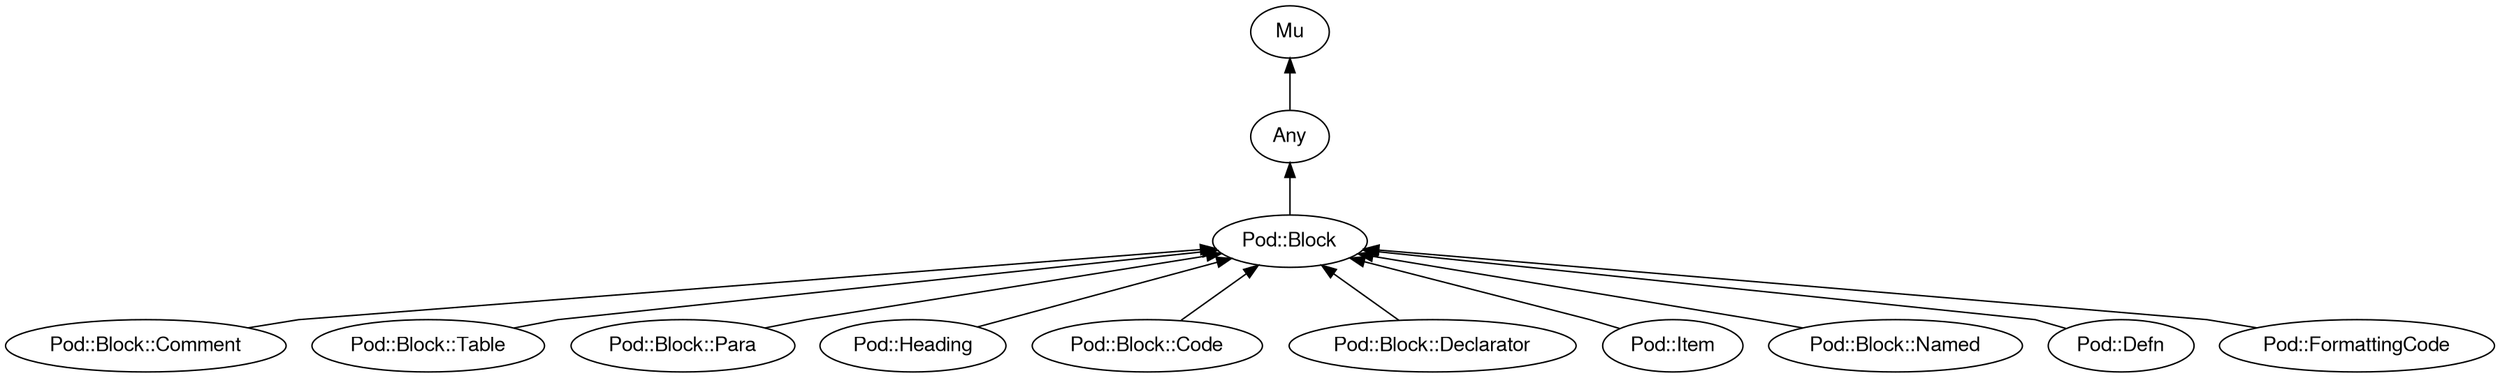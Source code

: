 digraph "perl6-type-graph" {
    rankdir=BT;
    splines=polyline;
    overlap=false; 
    // Types
    "Pod::Block" [color="#000000", fontcolor="#000000", href="/type/Pod::Block", fontname="FreeSans"];
    "Mu" [color="#000000", fontcolor="#000000", href="/type/Mu", fontname="FreeSans"];
    "Any" [color="#000000", fontcolor="#000000", href="/type/Any", fontname="FreeSans"];
    "Pod::Block::Comment" [color="#000000", fontcolor="#000000", href="/type/Pod::Block::Comment", fontname="FreeSans"];
    "Pod::Block::Table" [color="#000000", fontcolor="#000000", href="/type/Pod::Block::Table", fontname="FreeSans"];
    "Pod::Block::Para" [color="#000000", fontcolor="#000000", href="/type/Pod::Block::Para", fontname="FreeSans"];
    "Pod::Heading" [color="#000000", fontcolor="#000000", href="/type/Pod::Heading", fontname="FreeSans"];
    "Pod::Block::Code" [color="#000000", fontcolor="#000000", href="/type/Pod::Block::Code", fontname="FreeSans"];
    "Pod::Block::Declarator" [color="#000000", fontcolor="#000000", href="/type/Pod::Block::Declarator", fontname="FreeSans"];
    "Pod::Item" [color="#000000", fontcolor="#000000", href="/type/Pod::Item", fontname="FreeSans"];
    "Pod::Block::Named" [color="#000000", fontcolor="#000000", href="/type/Pod::Block::Named", fontname="FreeSans"];
    "Pod::Defn" [color="#000000", fontcolor="#000000", href="/type/Pod::Defn", fontname="FreeSans"];
    "Pod::FormattingCode" [color="#000000", fontcolor="#000000", href="/type/Pod::FormattingCode", fontname="FreeSans"];

    // Superclasses
    "Pod::Block" -> "Any" [color="#000000"];
    "Any" -> "Mu" [color="#000000"];
    "Pod::Block::Comment" -> "Pod::Block" [color="#000000"];
    "Pod::Block::Table" -> "Pod::Block" [color="#000000"];
    "Pod::Block::Para" -> "Pod::Block" [color="#000000"];
    "Pod::Heading" -> "Pod::Block" [color="#000000"];
    "Pod::Block::Code" -> "Pod::Block" [color="#000000"];
    "Pod::Block::Declarator" -> "Pod::Block" [color="#000000"];
    "Pod::Item" -> "Pod::Block" [color="#000000"];
    "Pod::Block::Named" -> "Pod::Block" [color="#000000"];
    "Pod::Defn" -> "Pod::Block" [color="#000000"];
    "Pod::FormattingCode" -> "Pod::Block" [color="#000000"];

    // Roles
}
